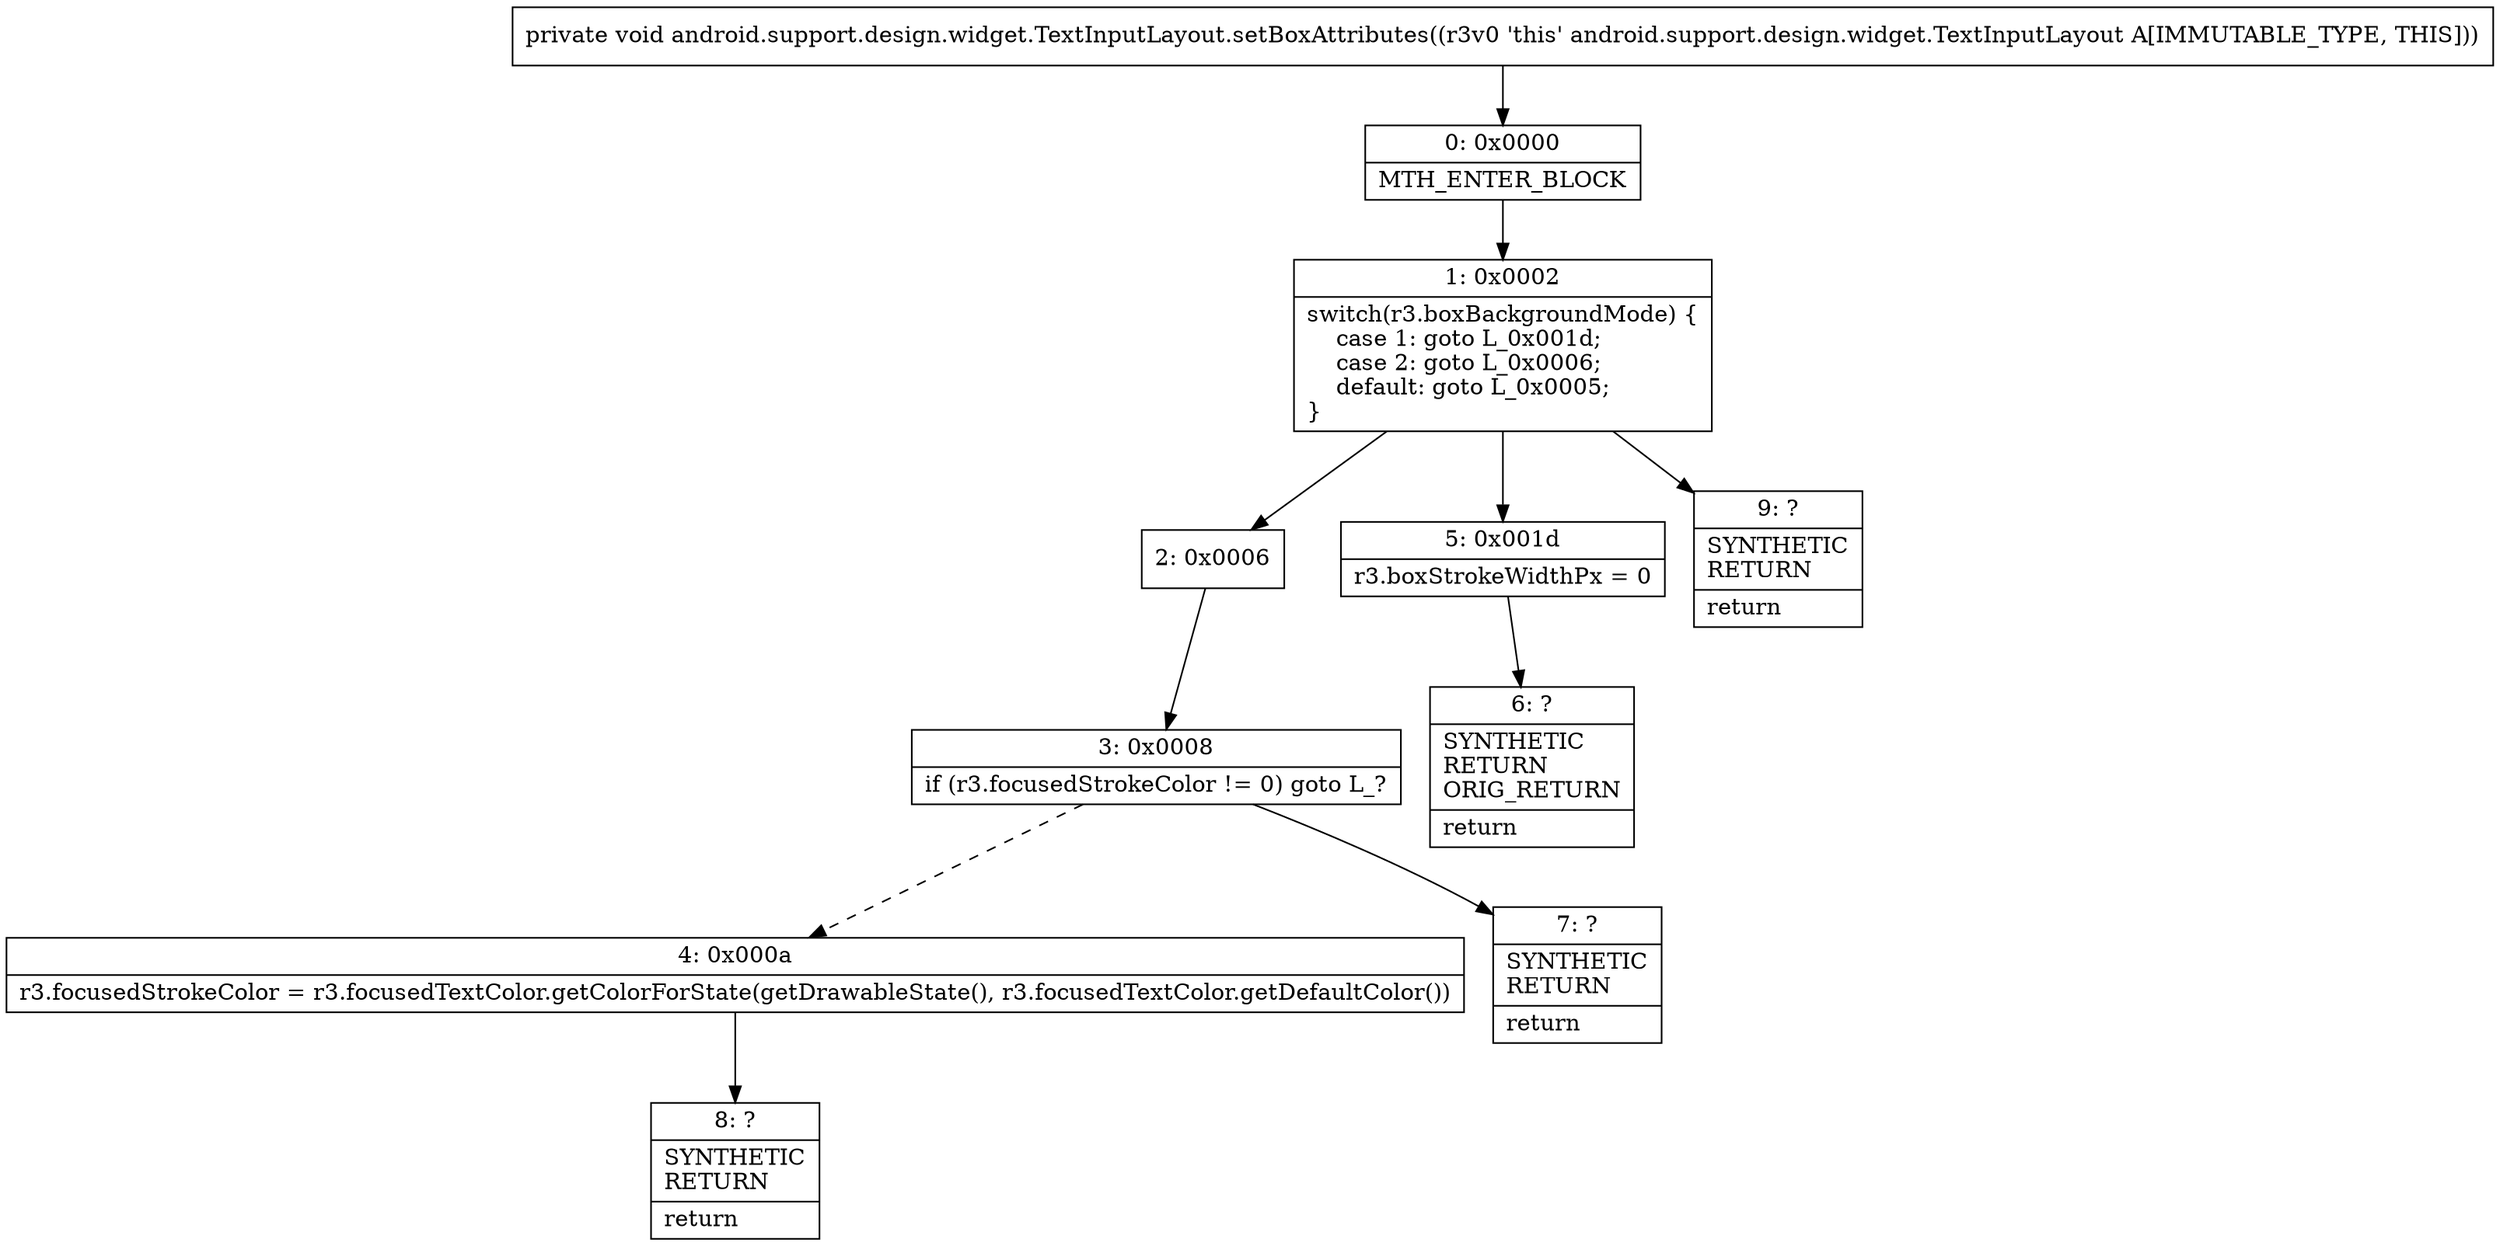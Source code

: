 digraph "CFG forandroid.support.design.widget.TextInputLayout.setBoxAttributes()V" {
Node_0 [shape=record,label="{0\:\ 0x0000|MTH_ENTER_BLOCK\l}"];
Node_1 [shape=record,label="{1\:\ 0x0002|switch(r3.boxBackgroundMode) \{\l    case 1: goto L_0x001d;\l    case 2: goto L_0x0006;\l    default: goto L_0x0005;\l\}\l}"];
Node_2 [shape=record,label="{2\:\ 0x0006}"];
Node_3 [shape=record,label="{3\:\ 0x0008|if (r3.focusedStrokeColor != 0) goto L_?\l}"];
Node_4 [shape=record,label="{4\:\ 0x000a|r3.focusedStrokeColor = r3.focusedTextColor.getColorForState(getDrawableState(), r3.focusedTextColor.getDefaultColor())\l}"];
Node_5 [shape=record,label="{5\:\ 0x001d|r3.boxStrokeWidthPx = 0\l}"];
Node_6 [shape=record,label="{6\:\ ?|SYNTHETIC\lRETURN\lORIG_RETURN\l|return\l}"];
Node_7 [shape=record,label="{7\:\ ?|SYNTHETIC\lRETURN\l|return\l}"];
Node_8 [shape=record,label="{8\:\ ?|SYNTHETIC\lRETURN\l|return\l}"];
Node_9 [shape=record,label="{9\:\ ?|SYNTHETIC\lRETURN\l|return\l}"];
MethodNode[shape=record,label="{private void android.support.design.widget.TextInputLayout.setBoxAttributes((r3v0 'this' android.support.design.widget.TextInputLayout A[IMMUTABLE_TYPE, THIS])) }"];
MethodNode -> Node_0;
Node_0 -> Node_1;
Node_1 -> Node_2;
Node_1 -> Node_5;
Node_1 -> Node_9;
Node_2 -> Node_3;
Node_3 -> Node_4[style=dashed];
Node_3 -> Node_7;
Node_4 -> Node_8;
Node_5 -> Node_6;
}

